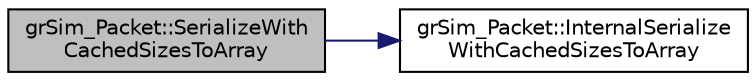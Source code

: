 digraph "grSim_Packet::SerializeWithCachedSizesToArray"
{
 // INTERACTIVE_SVG=YES
  edge [fontname="Helvetica",fontsize="10",labelfontname="Helvetica",labelfontsize="10"];
  node [fontname="Helvetica",fontsize="10",shape=record];
  rankdir="LR";
  Node1 [label="grSim_Packet::SerializeWith\lCachedSizesToArray",height=0.2,width=0.4,color="black", fillcolor="grey75", style="filled", fontcolor="black"];
  Node1 -> Node2 [color="midnightblue",fontsize="10",style="solid",fontname="Helvetica"];
  Node2 [label="grSim_Packet::InternalSerialize\lWithCachedSizesToArray",height=0.2,width=0.4,color="black", fillcolor="white", style="filled",URL="$d3/db5/classgr_sim___packet.html#adbabf5aba0884c69537edce04e042ea2"];
}
